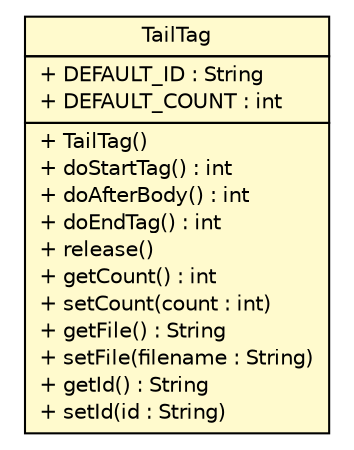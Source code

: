 #!/usr/local/bin/dot
#
# Class diagram 
# Generated by UMLGraph version R5_6-24-gf6e263 (http://www.umlgraph.org/)
#

digraph G {
	edge [fontname="Helvetica",fontsize=10,labelfontname="Helvetica",labelfontsize=10];
	node [fontname="Helvetica",fontsize=10,shape=plaintext];
	nodesep=0.25;
	ranksep=0.5;
	// nl.b3p.web.jsp.TailTag
	c39 [label=<<table title="nl.b3p.web.jsp.TailTag" border="0" cellborder="1" cellspacing="0" cellpadding="2" port="p" bgcolor="lemonChiffon" href="./TailTag.html">
		<tr><td><table border="0" cellspacing="0" cellpadding="1">
<tr><td align="center" balign="center"> TailTag </td></tr>
		</table></td></tr>
		<tr><td><table border="0" cellspacing="0" cellpadding="1">
<tr><td align="left" balign="left"> + DEFAULT_ID : String </td></tr>
<tr><td align="left" balign="left"> + DEFAULT_COUNT : int </td></tr>
		</table></td></tr>
		<tr><td><table border="0" cellspacing="0" cellpadding="1">
<tr><td align="left" balign="left"> + TailTag() </td></tr>
<tr><td align="left" balign="left"> + doStartTag() : int </td></tr>
<tr><td align="left" balign="left"> + doAfterBody() : int </td></tr>
<tr><td align="left" balign="left"> + doEndTag() : int </td></tr>
<tr><td align="left" balign="left"> + release() </td></tr>
<tr><td align="left" balign="left"> + getCount() : int </td></tr>
<tr><td align="left" balign="left"> + setCount(count : int) </td></tr>
<tr><td align="left" balign="left"> + getFile() : String </td></tr>
<tr><td align="left" balign="left"> + setFile(filename : String) </td></tr>
<tr><td align="left" balign="left"> + getId() : String </td></tr>
<tr><td align="left" balign="left"> + setId(id : String) </td></tr>
		</table></td></tr>
		</table>>, URL="./TailTag.html", fontname="Helvetica", fontcolor="black", fontsize=10.0];
}

